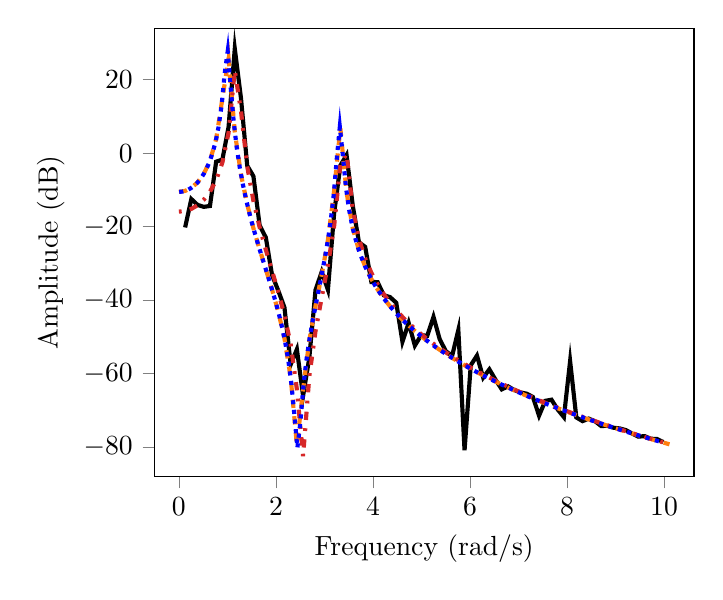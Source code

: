 % This file was created by matplotlib2tikz v0.6.13.
\begin{tikzpicture}

\definecolor{color1}{rgb}{0.839,0.153,0.157}
\definecolor{color0}{rgb}{1,0.498,0.055}

\begin{axis}[
xlabel={Frequency (rad/s)},
ylabel={Amplitude (dB)},
xmin=-0.506, xmax=10.618,
ymin=-88.07, ymax=34.042,
xtick={-2,0,2,4,6,8,10,12},
ytick={-100,-80,-60,-40,-20,0,20,40},
minor xtick={},
minor ytick={},
tick align=outside,
tick pos=left,
x grid style={white!69.02!black},
y grid style={white!69.02!black}
]
\addplot [line width=1.5pt, black, forget plot]
table {%
0.128 -20.223
0.256 -12.486
0.384 -14.083
0.512 -14.611
0.64 -14.378
0.768 -2.306
0.896 -1.749
1.024 7.17
1.152 28.492
1.28 14.92
1.408 -3.388
1.536 -6.266
1.664 -19.647
1.792 -22.971
1.92 -33.204
2.048 -37.42
2.176 -42.039
2.304 -57.582
2.432 -53.42
2.56 -66.083
2.688 -55.699
2.816 -37.266
2.944 -32.314
3.072 -37.205
3.2 -16.341
3.328 -3.349
3.456 -0.513
3.584 -14.283
3.712 -24.284
3.84 -25.518
3.968 -35.093
4.096 -35.11
4.224 -38.695
4.352 -39.195
4.48 -40.73
4.608 -51.355
4.736 -46.211
4.864 -52.399
4.992 -49.607
5.12 -49.715
5.248 -44.571
5.376 -50.686
5.504 -53.951
5.632 -55.223
5.76 -48.16
5.888 -80.928
6.016 -57.758
6.144 -55.132
6.272 -61.137
6.4 -58.873
6.528 -61.733
6.656 -64.331
6.784 -63.505
6.912 -64.499
7.04 -65.156
7.168 -65.505
7.296 -66.387
7.424 -71.486
7.552 -67.454
7.68 -67.144
7.808 -69.808
7.936 -71.894
8.064 -56.62
8.192 -71.972
8.32 -72.976
8.448 -72.293
8.576 -72.999
8.704 -74.308
8.832 -74.261
8.96 -74.785
9.088 -74.969
9.216 -75.441
9.344 -76.384
9.472 -77.208
9.6 -77.064
9.728 -77.777
9.856 -77.852
9.984 -78.682
};
\addplot [line width=1.5pt, color0, dashed, forget plot]
table {%
0 -10.53
0.128 -10.266
0.256 -9.445
0.384 -7.973
0.512 -5.647
0.64 -2.045
0.768 3.814
0.896 14.87
1.024 25.702
1.152 5.762
1.28 -5.809
1.408 -13.906
1.536 -20.445
1.664 -26.21
1.792 -31.654
1.92 -37.151
2.048 -43.157
2.176 -50.471
2.304 -61.114
2.432 -79.508
2.56 -64.34
2.688 -50.964
2.816 -41.599
2.944 -33.104
3.072 -23.628
3.2 -10.143
3.328 6.797
3.456 -10.673
3.584 -20.472
3.712 -26.519
3.84 -30.877
3.968 -34.297
4.096 -37.127
4.224 -39.554
4.352 -41.69
4.48 -43.604
4.608 -45.346
4.736 -46.949
4.864 -48.437
4.992 -49.828
5.12 -51.138
5.248 -52.376
5.376 -53.552
5.504 -54.674
5.632 -55.746
5.76 -56.775
5.888 -57.764
6.016 -58.717
6.144 -59.637
6.272 -60.526
6.4 -61.387
6.528 -62.222
6.656 -63.033
6.784 -63.822
6.912 -64.589
7.04 -65.336
7.168 -66.065
7.296 -66.776
7.424 -67.47
7.552 -68.148
7.68 -68.812
7.808 -69.461
7.936 -70.096
8.064 -70.719
8.192 -71.329
8.32 -71.927
8.448 -72.514
8.576 -73.09
8.704 -73.656
8.832 -74.212
8.96 -74.758
9.088 -75.294
9.216 -75.822
9.344 -76.341
9.472 -76.852
9.6 -77.355
9.728 -77.85
9.856 -78.337
9.984 -78.817
10.112 -79.291
};
\addplot [line width=1.5pt, color1, dash pattern=on 1pt off 3pt on 3pt off 3pt, forget plot]
table {%
0 -15.918
0.128 -15.735
0.256 -15.173
0.384 -14.187
0.512 -12.687
0.64 -10.509
0.768 -7.347
0.896 -2.546
1.024 5.607
1.152 22.541
1.28 11.468
1.408 -3.592
1.536 -12.978
1.664 -20.157
1.792 -26.313
1.92 -32.044
2.048 -37.81
2.176 -44.152
2.304 -52.063
2.432 -64.331
2.56 -82.519
2.688 -60.798
2.816 -48.454
2.944 -39.266
3.072 -30.437
3.2 -19.853
3.328 -2.907
3.456 -0.147
3.584 -15.398
3.712 -23.385
3.84 -28.658
3.968 -32.598
4.096 -35.759
4.224 -38.413
4.352 -40.714
4.48 -42.754
4.608 -44.594
4.736 -46.275
4.864 -47.827
4.992 -49.272
5.12 -50.628
5.248 -51.905
5.376 -53.116
5.504 -54.268
5.632 -55.367
5.76 -56.42
5.888 -57.43
6.016 -58.402
6.144 -59.34
6.272 -60.246
6.4 -61.122
6.528 -61.971
6.656 -62.795
6.784 -63.596
6.912 -64.374
7.04 -65.132
7.168 -65.871
7.296 -66.591
7.424 -67.294
7.552 -67.981
7.68 -68.653
7.808 -69.31
7.936 -69.953
8.064 -70.582
8.192 -71.199
8.32 -71.804
8.448 -72.398
8.576 -72.98
8.704 -73.552
8.832 -74.113
8.96 -74.665
9.088 -75.207
9.216 -75.74
9.344 -76.265
9.472 -76.781
9.6 -77.289
9.728 -77.788
9.856 -78.281
9.984 -78.766
10.112 -79.244
};
\addplot [line width=1.5pt, blue, dotted, forget plot]
table {%
0.006 -10.529
0.069 -10.454
0.131 -10.252
0.194 -9.919
0.256 -9.444
0.319 -8.817
0.381 -8.016
0.444 -7.016
0.506 -5.78
0.568 -4.254
0.631 -2.359
0.693 0.028
0.756 3.106
0.818 7.227
0.881 13.058
0.943 21.672
1.006 27.734
1.068 17.814
1.131 8.356
1.193 1.447
1.255 -3.96
1.318 -8.447
1.38 -12.332
1.443 -15.799
1.505 -18.97
1.568 -21.929
1.63 -24.737
1.693 -27.446
1.755 -30.099
1.818 -32.738
1.88 -35.408
1.943 -38.157
2.005 -41.046
2.067 -44.157
2.13 -47.607
2.192 -51.579
2.255 -56.385
2.317 -62.603
2.38 -71.273
2.442 -80.266
2.505 -73.138
2.567 -63.372
2.63 -56.233
2.692 -50.627
2.755 -45.856
2.817 -41.53
2.879 -37.393
2.942 -33.243
3.004 -28.88
3.067 -24.056
3.129 -18.397
3.192 -11.25
3.254 -1.519
3.317 7.16
3.379 -0.566
3.442 -9.12
3.504 -15.056
3.567 -19.435
3.629 -22.872
3.691 -25.693
3.754 -28.083
3.816 -30.158
3.879 -31.993
3.941 -33.64
4.004 -35.137
4.066 -36.51
4.129 -37.779
4.191 -38.962
4.254 -40.071
4.316 -41.115
4.379 -42.103
4.441 -43.041
4.503 -43.935
4.566 -44.79
4.628 -45.61
4.691 -46.398
4.753 -47.156
4.816 -47.888
4.878 -48.596
4.941 -49.281
5.003 -49.945
5.066 -50.59
5.128 -51.218
5.191 -51.828
5.253 -52.423
5.315 -53.003
5.378 -53.569
5.44 -54.123
5.503 -54.664
5.565 -55.193
5.628 -55.711
5.69 -56.219
5.753 -56.717
5.815 -57.206
5.878 -57.685
5.94 -58.156
6.003 -58.618
6.065 -59.072
6.127 -59.519
6.19 -59.959
6.252 -60.391
6.315 -60.817
6.377 -61.236
6.44 -61.649
6.502 -62.056
6.565 -62.457
6.627 -62.852
6.69 -63.242
6.752 -63.627
6.815 -64.006
6.877 -64.381
6.939 -64.751
7.002 -65.116
7.064 -65.476
7.127 -65.832
7.189 -66.184
7.252 -66.532
7.314 -66.875
7.377 -67.215
7.439 -67.551
7.502 -67.883
7.564 -68.211
7.626 -68.536
7.689 -68.858
7.751 -69.176
7.814 -69.49
7.876 -69.802
7.939 -70.11
8.001 -70.415
8.064 -70.718
8.126 -71.017
8.189 -71.313
8.251 -71.607
8.314 -71.898
8.376 -72.186
8.438 -72.471
8.501 -72.754
8.563 -73.034
8.626 -73.312
8.688 -73.587
8.751 -73.86
8.813 -74.131
8.876 -74.399
8.938 -74.665
9.001 -74.929
9.063 -75.191
9.126 -75.45
9.188 -75.707
9.25 -75.963
9.313 -76.216
9.375 -76.467
9.438 -76.717
9.5 -76.964
9.563 -77.209
9.625 -77.453
9.688 -77.695
9.75 -77.935
9.813 -78.173
9.875 -78.409
9.938 -78.644
10 -78.877
};


\end{axis}

\end{tikzpicture}
